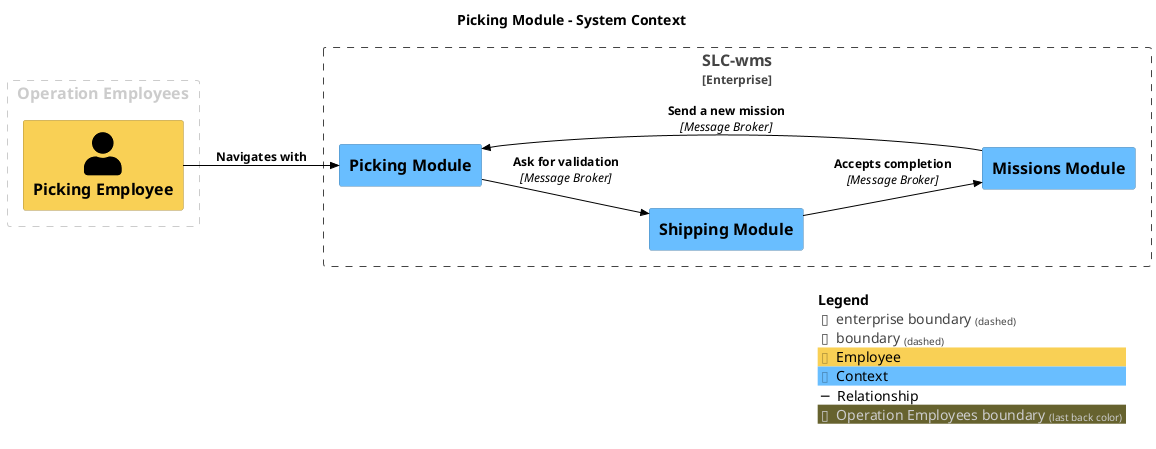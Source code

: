 @startuml
set separator none
title Picking Module - System Context

left to right direction

!include <C4/C4>
!include <C4/C4_Context>

AddElementTag("Employee", $bgColor="#f9d055", $borderColor="#ae913b", $fontColor="#000000", $sprite="", $shadowing="")
AddElementTag("Context", $bgColor="#69beff", $borderColor="#4985b2", $fontColor="#000000", $sprite="", $shadowing="")

AddRelTag("Relationship", $textColor="#000000", $lineColor="#000000", $lineStyle = "")

Enterprise_Boundary(enterprise, "SLC-wms") {
  System(PickingModule, "Picking Module", $descr="", $tags="Context", $link="")
  System(ShippingModule, "Shipping Module", $descr="", $tags="Context", $link="")
  System(MissionsModule, "Missions Module", $descr="", $tags="Context", $link="")
}

AddBoundaryTag("Operation Employees", $borderColor="#cccccc", $fontColor="#cccccc")
Boundary(group_1, "Operation Employees", $tags="Operation Employees") {
  Person_Ext(PickingEmployee, "Picking Employee", $descr="", $tags="Employee", $link="")
}


Rel_D(ShippingModule, MissionsModule, "Accepts completion", $techn="Message Broker", $tags="Relationship", $link="")
Rel_D(PickingEmployee, PickingModule, "Navigates with", $techn="", $tags="Relationship", $link="")
Rel_D(MissionsModule, PickingModule, "Send a new mission", $techn="Message Broker", $tags="Relationship", $link="")
Rel_D(PickingModule, ShippingModule, "Ask for validation", $techn="Message Broker", $tags="Relationship", $link="")

SHOW_LEGEND(true)
@enduml